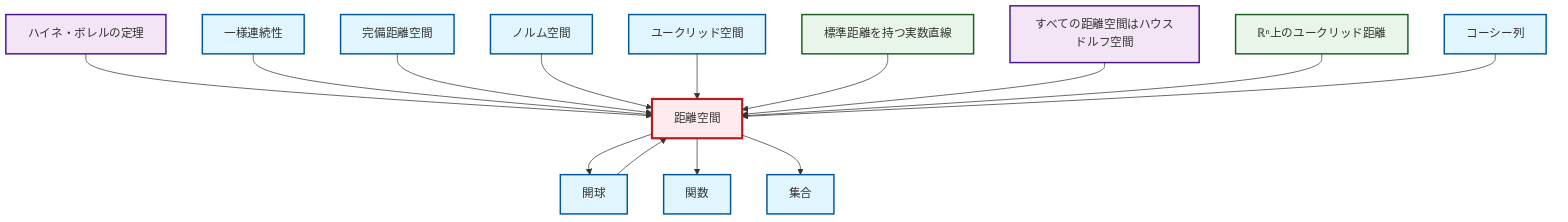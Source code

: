 graph TD
    classDef definition fill:#e1f5fe,stroke:#01579b,stroke-width:2px
    classDef theorem fill:#f3e5f5,stroke:#4a148c,stroke-width:2px
    classDef axiom fill:#fff3e0,stroke:#e65100,stroke-width:2px
    classDef example fill:#e8f5e9,stroke:#1b5e20,stroke-width:2px
    classDef current fill:#ffebee,stroke:#b71c1c,stroke-width:3px
    def-uniform-continuity["一様連続性"]:::definition
    ex-euclidean-metric["ℝⁿ上のユークリッド距離"]:::example
    def-metric-space["距離空間"]:::definition
    def-function["関数"]:::definition
    def-euclidean-space["ユークリッド空間"]:::definition
    def-open-ball["開球"]:::definition
    def-set["集合"]:::definition
    thm-heine-borel["ハイネ・ボレルの定理"]:::theorem
    def-cauchy-sequence["コーシー列"]:::definition
    def-complete-metric-space["完備距離空間"]:::definition
    ex-real-line-metric["標準距離を持つ実数直線"]:::example
    def-normed-vector-space["ノルム空間"]:::definition
    thm-metric-hausdorff["すべての距離空間はハウスドルフ空間"]:::theorem
    def-metric-space --> def-open-ball
    thm-heine-borel --> def-metric-space
    def-uniform-continuity --> def-metric-space
    def-metric-space --> def-function
    def-complete-metric-space --> def-metric-space
    def-normed-vector-space --> def-metric-space
    def-metric-space --> def-set
    def-open-ball --> def-metric-space
    def-euclidean-space --> def-metric-space
    ex-real-line-metric --> def-metric-space
    thm-metric-hausdorff --> def-metric-space
    ex-euclidean-metric --> def-metric-space
    def-cauchy-sequence --> def-metric-space
    class def-metric-space current
